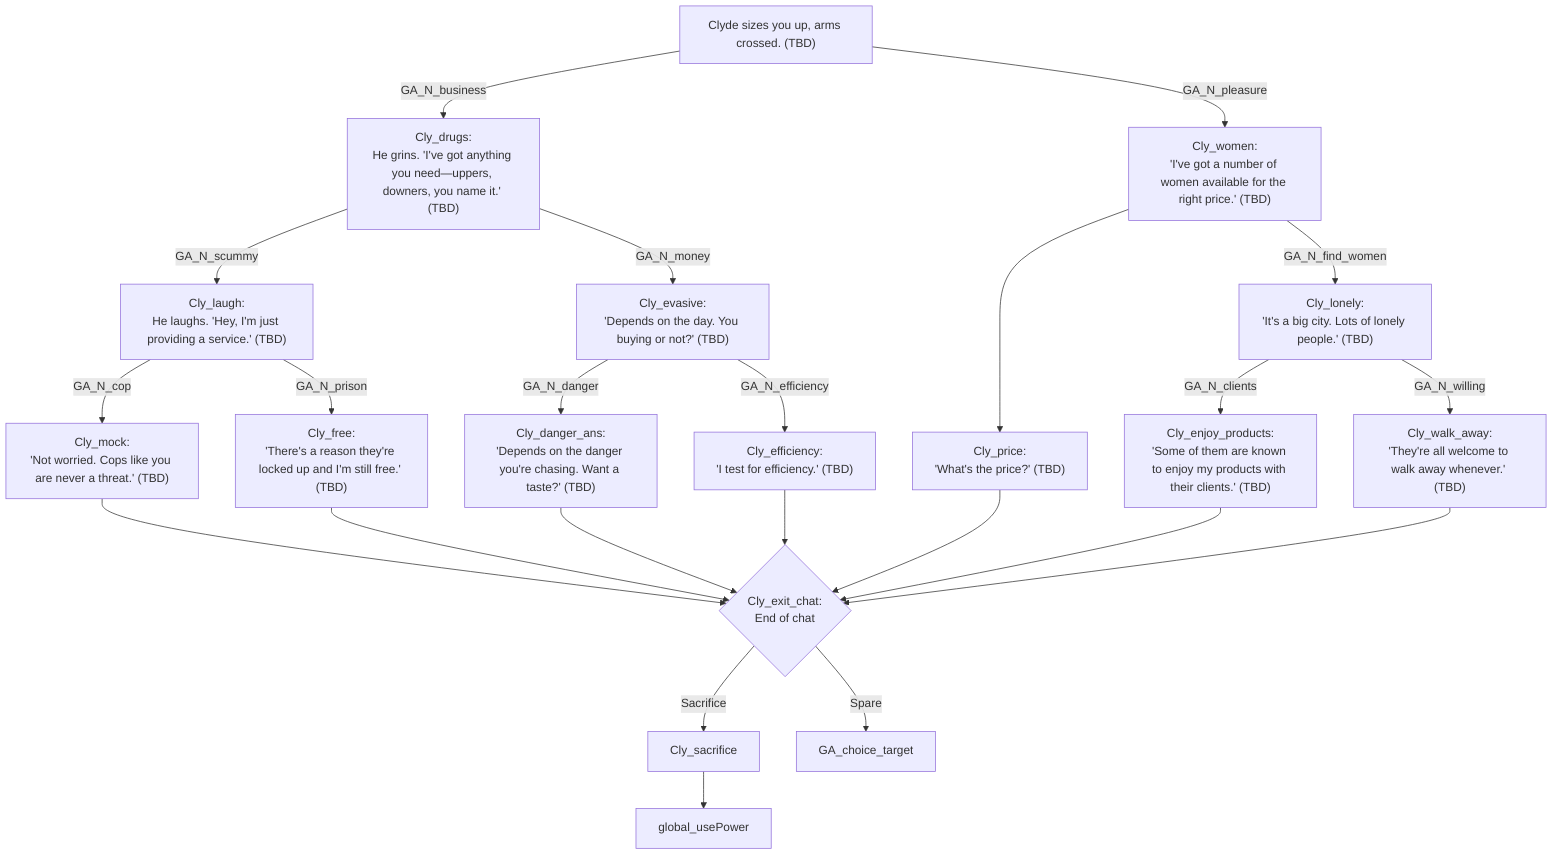 flowchart TD
direction LR
Cly_greet["Clyde sizes you up, arms crossed. (TBD)"] -->|GA_N_business| Cly_drugs
Cly_greet -->|GA_N_pleasure| Cly_women
Cly_drugs["Cly_drugs:<br/>He grins. 'I've got anything you need—uppers, downers, you name it.' (TBD)"] --> |GA_N_scummy| Cly_laugh
Cly_drugs --> |GA_N_money| Cly_evasive
Cly_evasive["Cly_evasive:<br/>'Depends on the day. You buying or not?' (TBD)"] --> |GA_N_danger| Cly_danger_ans
Cly_evasive --> |GA_N_efficiency| Cly_efficiency
Cly_laugh["Cly_laugh:<br/>He laughs. 'Hey, I'm just providing a service.' (TBD)"] -->|GA_N_cop| Cly_mock
Cly_laugh -->|GA_N_prison| Cly_free
Cly_danger_ans["Cly_danger_ans:<br/>'Depends on the danger you're chasing. Want a taste?' (TBD)"] --> Cly_exit_chat
Cly_efficiency["Cly_efficiency:<br/>'I test for efficiency.' (TBD)"] --> Cly_exit_chat
Cly_women["Cly_women:<br/>'I've got a number of women available for the right price.' (TBD)"] --> Cly_price
Cly_women -->|GA_N_find_women| Cly_lonely
Cly_lonely["Cly_lonely:<br/>'It's a big city. Lots of lonely people.' (TBD)"] --> |GA_N_clients| Cly_enjoy_products
Cly_lonely -->|GA_N_willing| Cly_walk_away
Cly_walk_away["Cly_walk_away:<br/>'They're all welcome to walk away whenever.' (TBD)"] --> Cly_exit_chat
Cly_enjoy_products["Cly_enjoy_products:<br/>'Some of them are known to enjoy my products with their clients.' (TBD)"] --> Cly_exit_chat
Cly_price["Cly_price:<br/>'What's the price?' (TBD)"] --> Cly_exit_chat
Cly_exit_chat{"Cly_exit_chat:<br/>End of chat"} -->|Sacrifice| Cly_sacrifice
Cly_exit_chat -->|Spare| GA_choice_target
Cly_mock["Cly_mock:<br/>'Not worried. Cops like you are never a threat.' (TBD)"] --> Cly_exit_chat
Cly_free["Cly_free:<br/>'There's a reason they're locked up and I'm still free.' (TBD)"] --> Cly_exit_chat
Cly_sacrifice --> global_usePower